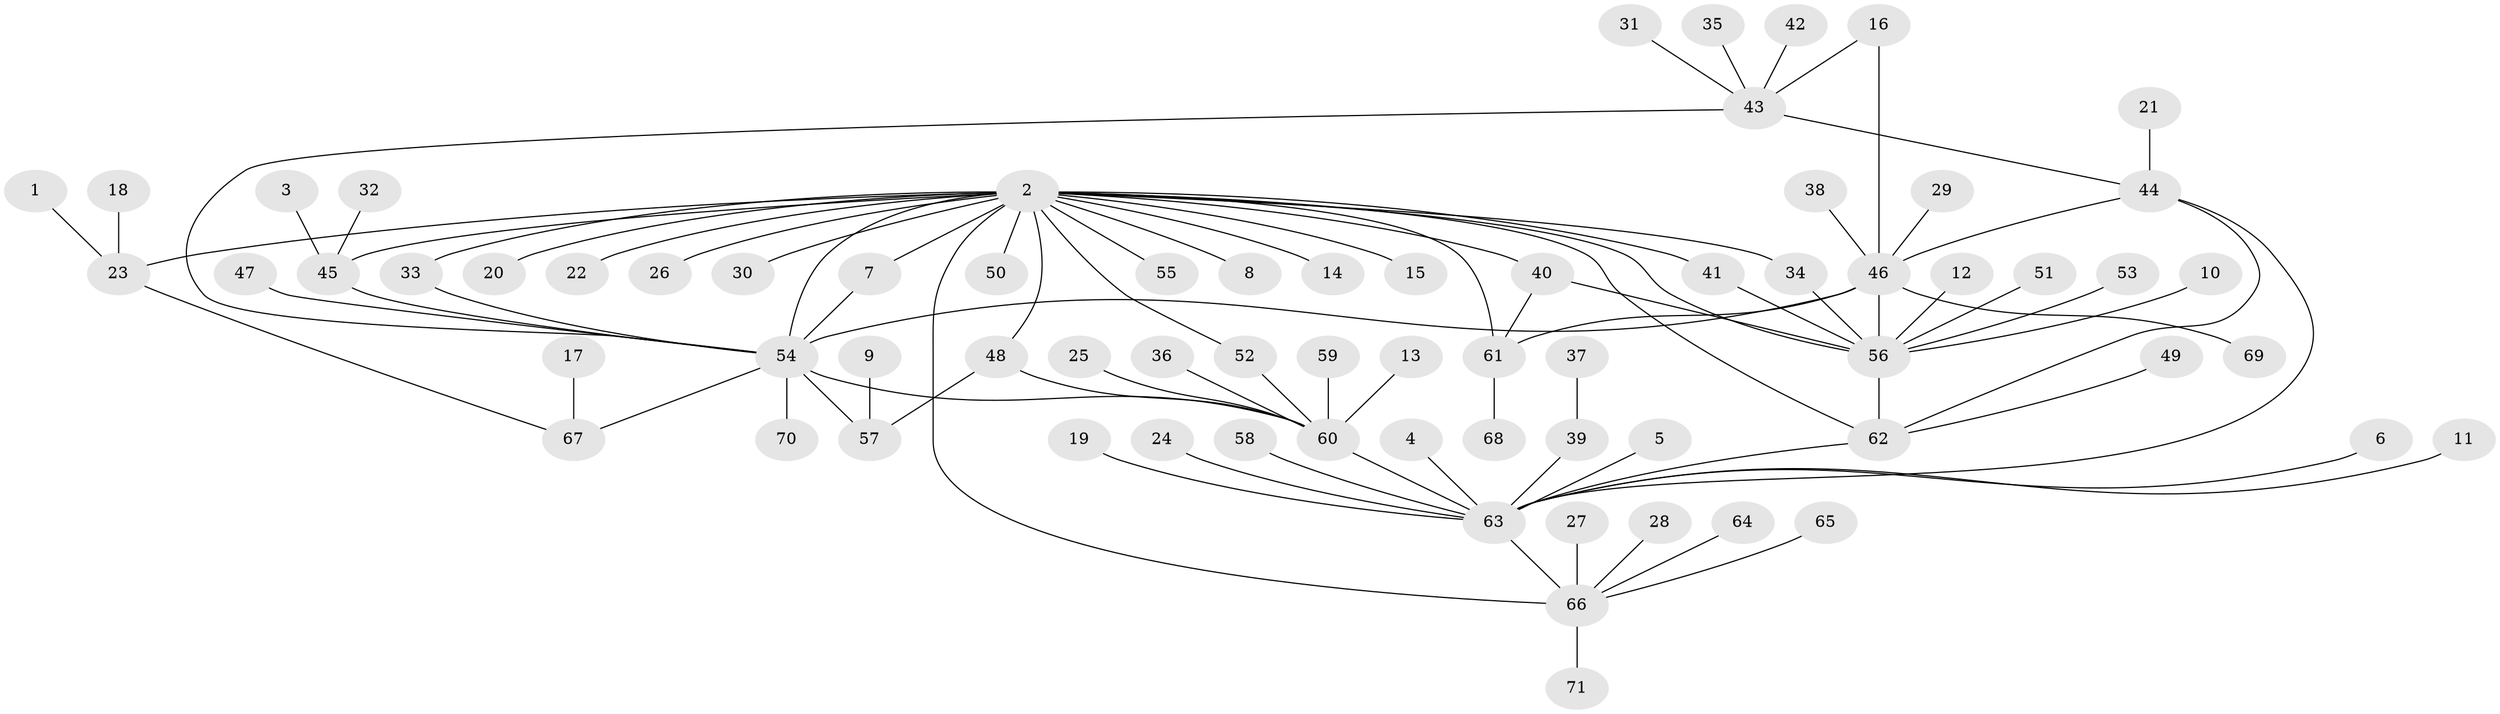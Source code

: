 // original degree distribution, {10: 0.007042253521126761, 19: 0.007042253521126761, 12: 0.007042253521126761, 7: 0.014084507042253521, 2: 0.2535211267605634, 6: 0.02112676056338028, 8: 0.014084507042253521, 3: 0.07746478873239436, 1: 0.5422535211267606, 9: 0.007042253521126761, 15: 0.007042253521126761, 13: 0.007042253521126761, 4: 0.02112676056338028, 5: 0.014084507042253521}
// Generated by graph-tools (version 1.1) at 2025/25/03/09/25 03:25:57]
// undirected, 71 vertices, 90 edges
graph export_dot {
graph [start="1"]
  node [color=gray90,style=filled];
  1;
  2;
  3;
  4;
  5;
  6;
  7;
  8;
  9;
  10;
  11;
  12;
  13;
  14;
  15;
  16;
  17;
  18;
  19;
  20;
  21;
  22;
  23;
  24;
  25;
  26;
  27;
  28;
  29;
  30;
  31;
  32;
  33;
  34;
  35;
  36;
  37;
  38;
  39;
  40;
  41;
  42;
  43;
  44;
  45;
  46;
  47;
  48;
  49;
  50;
  51;
  52;
  53;
  54;
  55;
  56;
  57;
  58;
  59;
  60;
  61;
  62;
  63;
  64;
  65;
  66;
  67;
  68;
  69;
  70;
  71;
  1 -- 23 [weight=1.0];
  2 -- 7 [weight=1.0];
  2 -- 8 [weight=1.0];
  2 -- 14 [weight=1.0];
  2 -- 15 [weight=1.0];
  2 -- 20 [weight=1.0];
  2 -- 22 [weight=1.0];
  2 -- 23 [weight=1.0];
  2 -- 26 [weight=1.0];
  2 -- 30 [weight=1.0];
  2 -- 33 [weight=1.0];
  2 -- 34 [weight=1.0];
  2 -- 40 [weight=1.0];
  2 -- 41 [weight=1.0];
  2 -- 45 [weight=1.0];
  2 -- 48 [weight=1.0];
  2 -- 50 [weight=1.0];
  2 -- 52 [weight=1.0];
  2 -- 54 [weight=2.0];
  2 -- 55 [weight=1.0];
  2 -- 56 [weight=1.0];
  2 -- 61 [weight=1.0];
  2 -- 62 [weight=1.0];
  2 -- 66 [weight=1.0];
  3 -- 45 [weight=1.0];
  4 -- 63 [weight=1.0];
  5 -- 63 [weight=1.0];
  6 -- 63 [weight=1.0];
  7 -- 54 [weight=1.0];
  9 -- 57 [weight=1.0];
  10 -- 56 [weight=1.0];
  11 -- 63 [weight=1.0];
  12 -- 56 [weight=1.0];
  13 -- 60 [weight=1.0];
  16 -- 43 [weight=1.0];
  16 -- 46 [weight=1.0];
  17 -- 67 [weight=1.0];
  18 -- 23 [weight=1.0];
  19 -- 63 [weight=1.0];
  21 -- 44 [weight=1.0];
  23 -- 67 [weight=1.0];
  24 -- 63 [weight=1.0];
  25 -- 60 [weight=1.0];
  27 -- 66 [weight=1.0];
  28 -- 66 [weight=1.0];
  29 -- 46 [weight=1.0];
  31 -- 43 [weight=1.0];
  32 -- 45 [weight=1.0];
  33 -- 54 [weight=1.0];
  34 -- 56 [weight=1.0];
  35 -- 43 [weight=1.0];
  36 -- 60 [weight=1.0];
  37 -- 39 [weight=1.0];
  38 -- 46 [weight=1.0];
  39 -- 63 [weight=1.0];
  40 -- 56 [weight=1.0];
  40 -- 61 [weight=1.0];
  41 -- 56 [weight=1.0];
  42 -- 43 [weight=1.0];
  43 -- 44 [weight=1.0];
  43 -- 54 [weight=1.0];
  44 -- 46 [weight=1.0];
  44 -- 62 [weight=1.0];
  44 -- 63 [weight=1.0];
  45 -- 54 [weight=1.0];
  46 -- 54 [weight=1.0];
  46 -- 56 [weight=1.0];
  46 -- 61 [weight=1.0];
  46 -- 69 [weight=1.0];
  47 -- 54 [weight=1.0];
  48 -- 57 [weight=1.0];
  48 -- 60 [weight=1.0];
  49 -- 62 [weight=1.0];
  51 -- 56 [weight=1.0];
  52 -- 60 [weight=1.0];
  53 -- 56 [weight=1.0];
  54 -- 57 [weight=1.0];
  54 -- 60 [weight=1.0];
  54 -- 67 [weight=1.0];
  54 -- 70 [weight=1.0];
  56 -- 62 [weight=1.0];
  58 -- 63 [weight=1.0];
  59 -- 60 [weight=1.0];
  60 -- 63 [weight=1.0];
  61 -- 68 [weight=1.0];
  62 -- 63 [weight=1.0];
  63 -- 66 [weight=2.0];
  64 -- 66 [weight=1.0];
  65 -- 66 [weight=1.0];
  66 -- 71 [weight=1.0];
}
